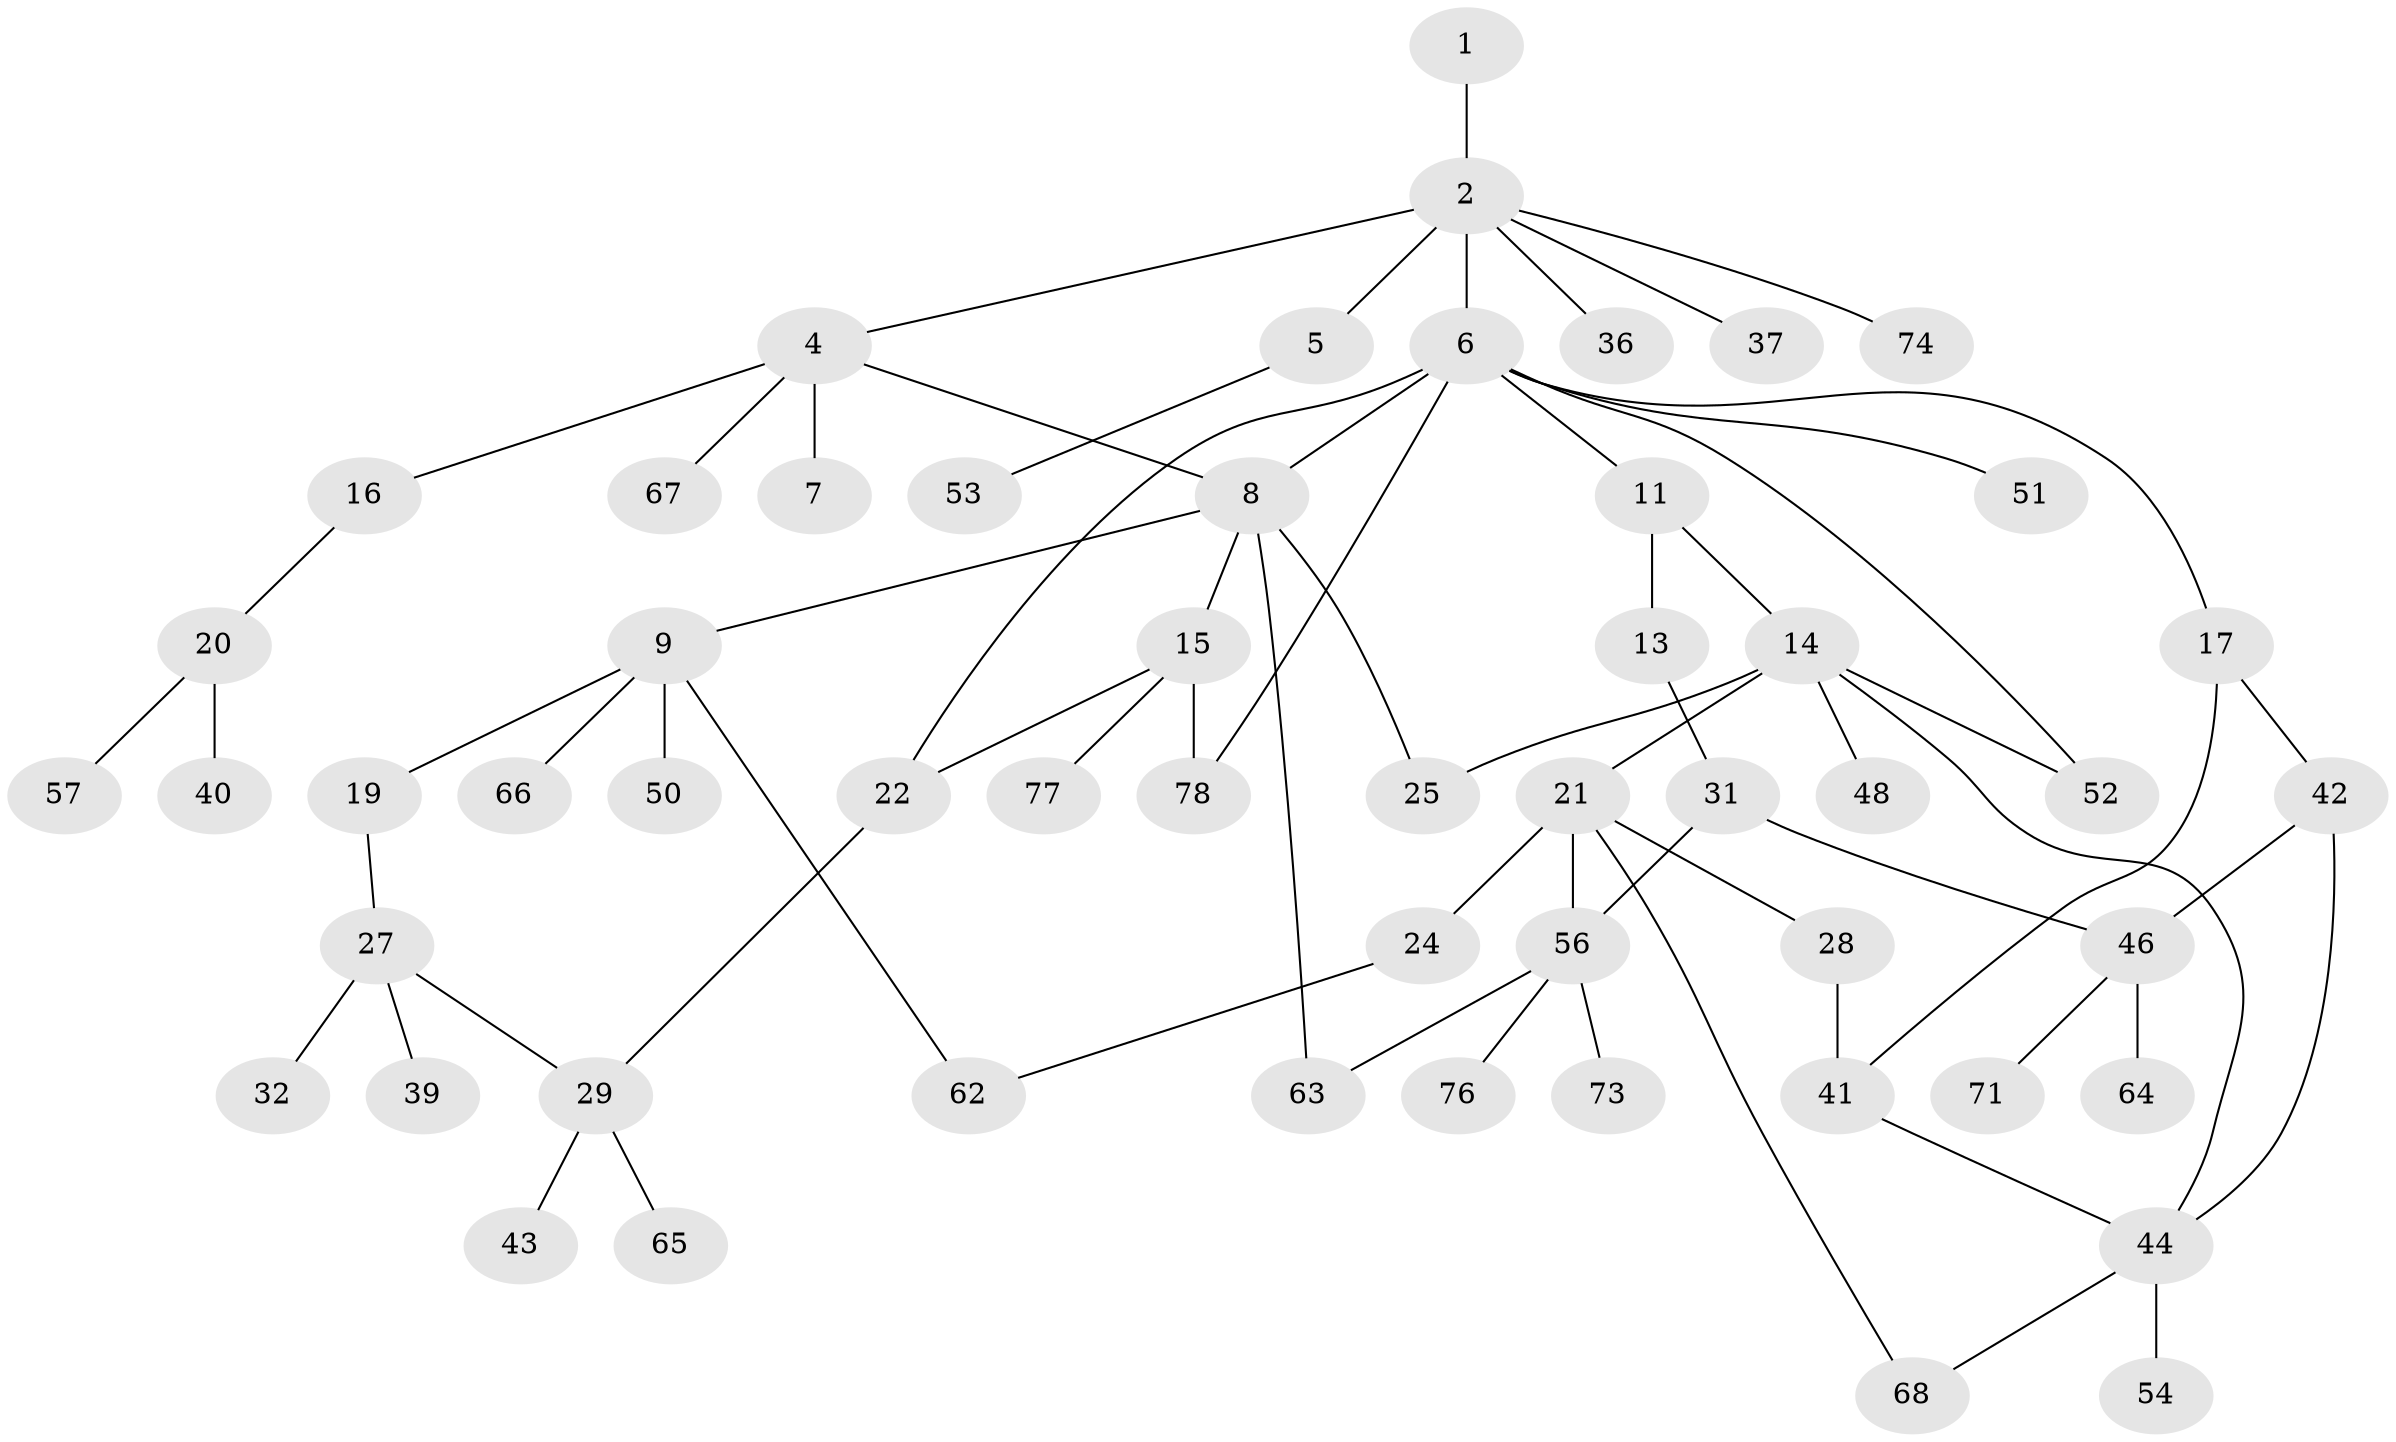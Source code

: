 // Generated by graph-tools (version 1.1) at 2025/23/03/03/25 07:23:31]
// undirected, 55 vertices, 68 edges
graph export_dot {
graph [start="1"]
  node [color=gray90,style=filled];
  1 [super="+23"];
  2 [super="+3"];
  4 [super="+12"];
  5 [super="+26"];
  6 [super="+10"];
  7;
  8 [super="+55"];
  9 [super="+60"];
  11;
  13;
  14 [super="+18"];
  15 [super="+38"];
  16;
  17 [super="+35"];
  19;
  20 [super="+72"];
  21 [super="+45"];
  22 [super="+30"];
  24 [super="+33"];
  25;
  27;
  28;
  29 [super="+47"];
  31 [super="+34"];
  32;
  36;
  37;
  39 [super="+69"];
  40 [super="+70"];
  41 [super="+49"];
  42 [super="+58"];
  43;
  44 [super="+75"];
  46 [super="+59"];
  48;
  50;
  51;
  52;
  53;
  54;
  56 [super="+61"];
  57;
  62;
  63;
  64;
  65;
  66;
  67;
  68;
  71;
  73;
  74;
  76;
  77;
  78;
  1 -- 2;
  2 -- 4;
  2 -- 5 [weight=2];
  2 -- 6;
  2 -- 36;
  2 -- 37;
  2 -- 74;
  4 -- 7;
  4 -- 8;
  4 -- 67;
  4 -- 16;
  5 -- 53;
  6 -- 17;
  6 -- 78;
  6 -- 52;
  6 -- 51;
  6 -- 8;
  6 -- 11;
  6 -- 22;
  8 -- 9;
  8 -- 15;
  8 -- 25;
  8 -- 63;
  9 -- 19;
  9 -- 50;
  9 -- 62;
  9 -- 66;
  11 -- 13;
  11 -- 14;
  13 -- 31;
  14 -- 44;
  14 -- 48;
  14 -- 52;
  14 -- 21;
  14 -- 25;
  15 -- 22;
  15 -- 77;
  15 -- 78;
  16 -- 20;
  17 -- 42;
  17 -- 41;
  19 -- 27;
  20 -- 40;
  20 -- 57;
  21 -- 24;
  21 -- 28;
  21 -- 56;
  21 -- 68;
  22 -- 29;
  24 -- 62;
  27 -- 29;
  27 -- 32;
  27 -- 39;
  28 -- 41;
  29 -- 43;
  29 -- 65;
  31 -- 56;
  31 -- 46;
  41 -- 44;
  42 -- 46;
  42 -- 44;
  44 -- 54;
  44 -- 68;
  46 -- 71;
  46 -- 64;
  56 -- 73;
  56 -- 76;
  56 -- 63;
}

